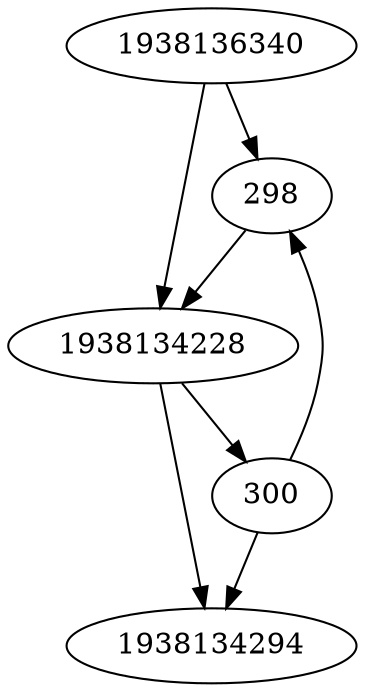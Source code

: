 strict digraph  {
298;
300;
1938134228;
1938136340;
1938134294;
298 -> 1938134228;
300 -> 298;
300 -> 1938134294;
1938134228 -> 1938134294;
1938134228 -> 300;
1938136340 -> 1938134228;
1938136340 -> 298;
}
